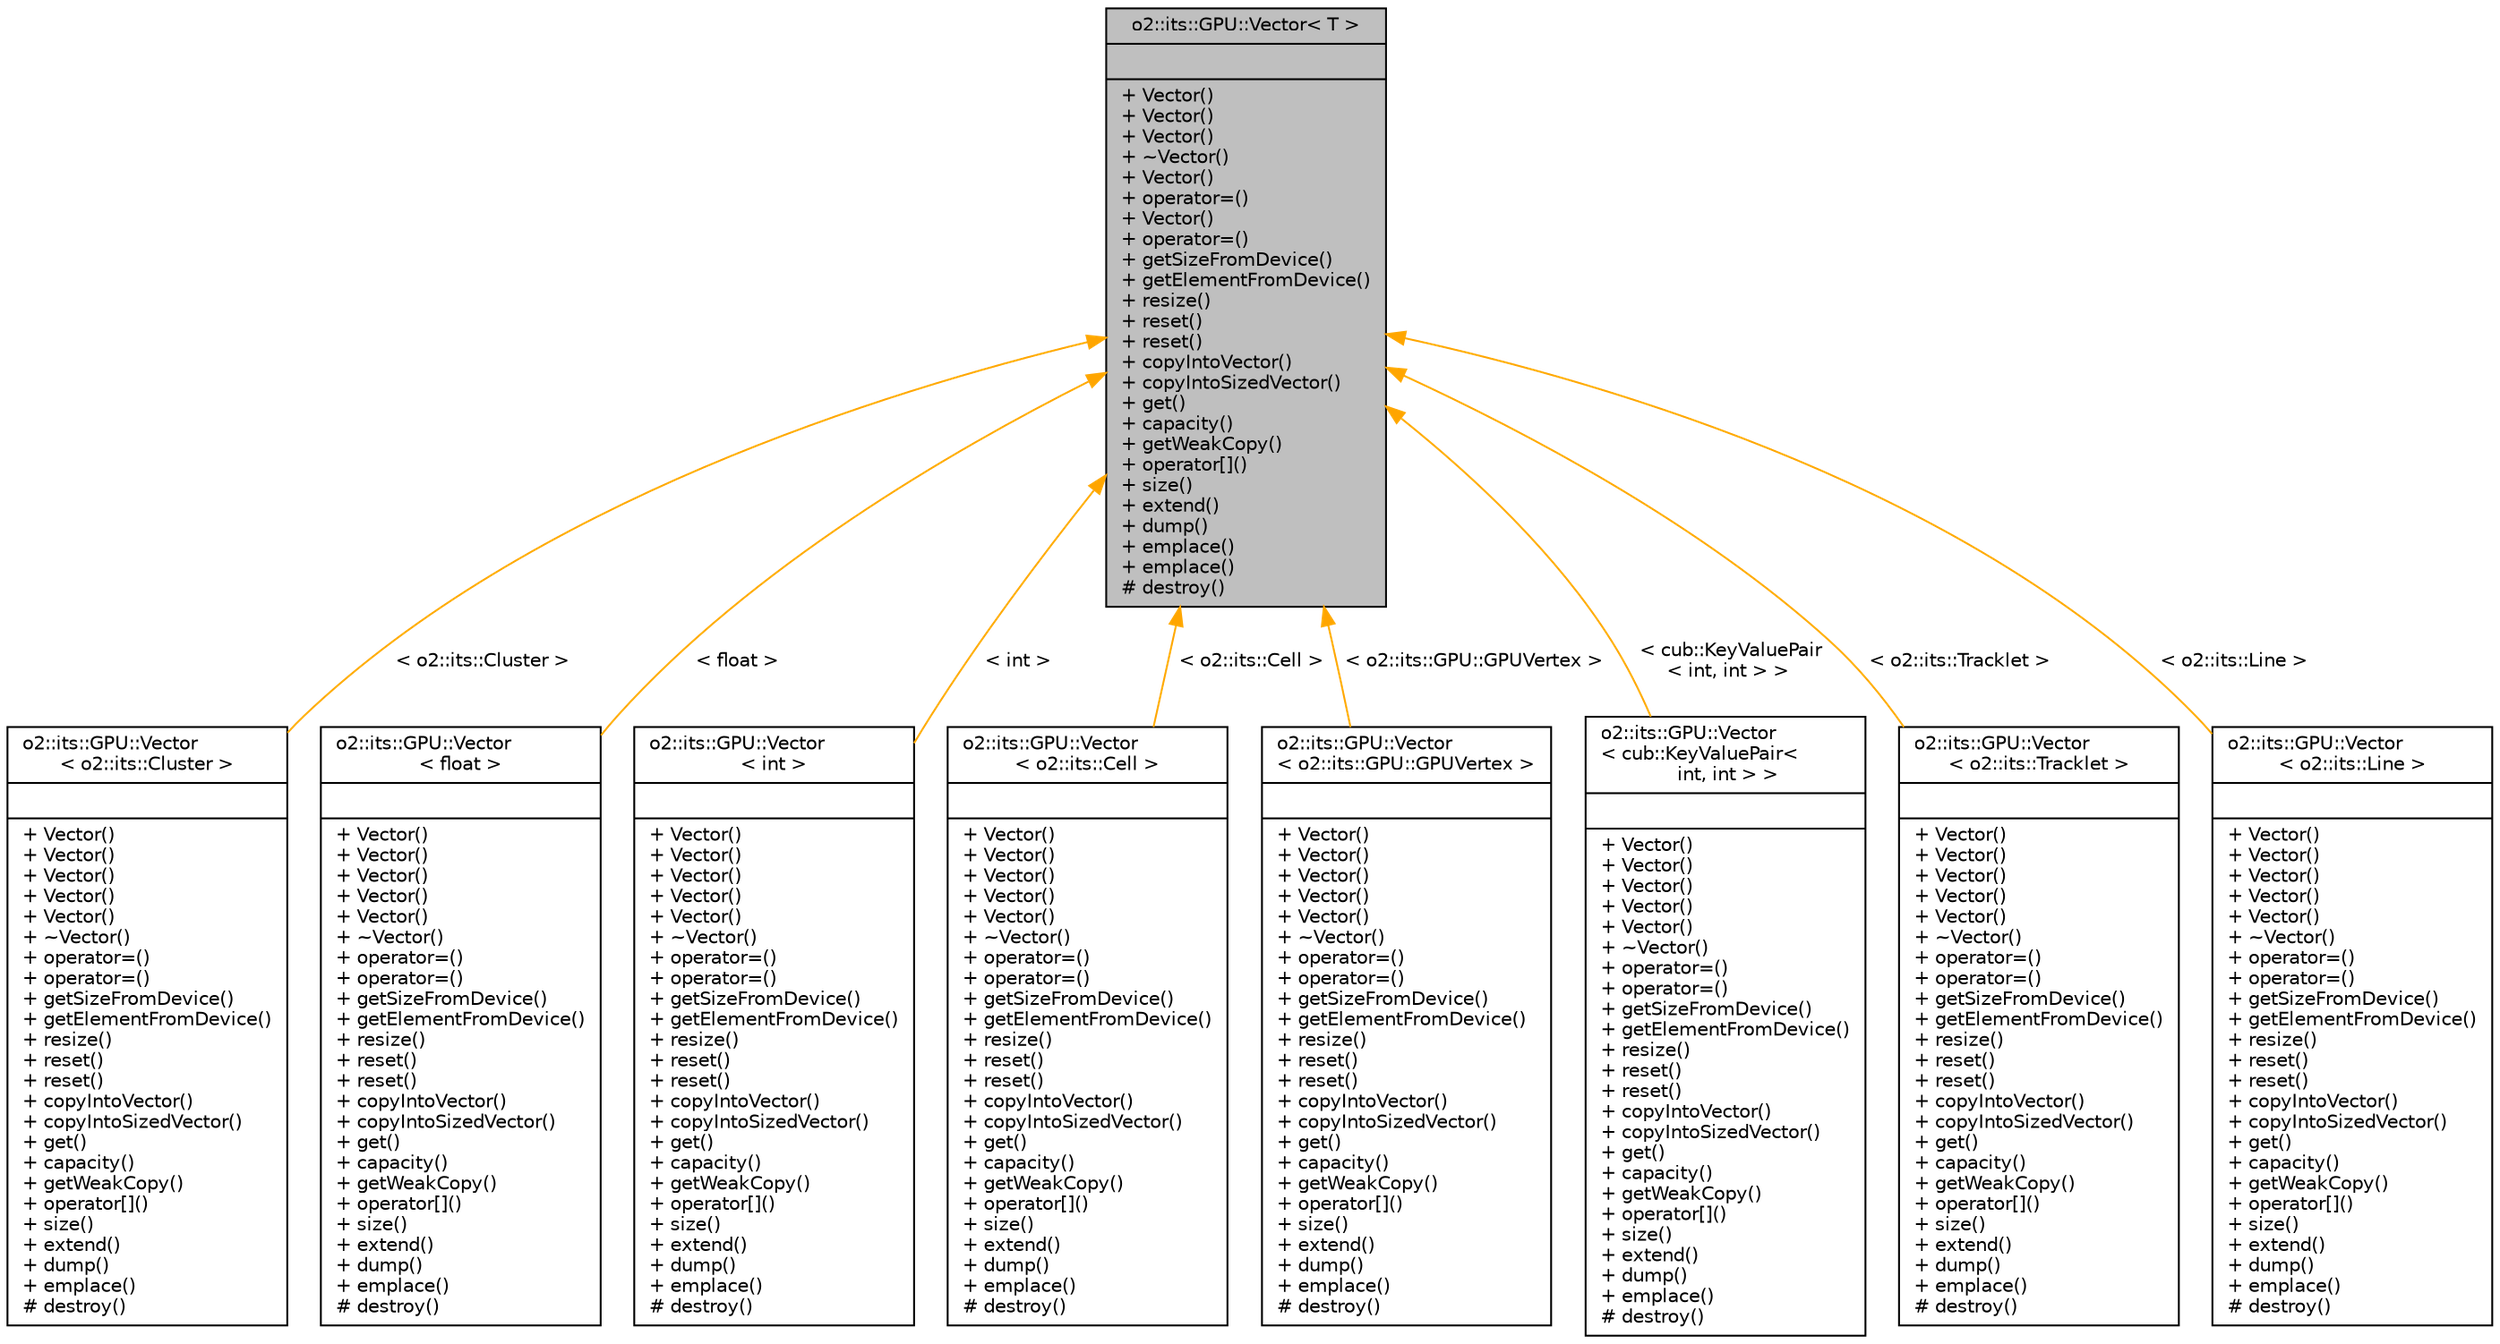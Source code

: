 digraph "o2::its::GPU::Vector&lt; T &gt;"
{
 // INTERACTIVE_SVG=YES
  bgcolor="transparent";
  edge [fontname="Helvetica",fontsize="10",labelfontname="Helvetica",labelfontsize="10"];
  node [fontname="Helvetica",fontsize="10",shape=record];
  Node1 [label="{o2::its::GPU::Vector\< T \>\n||+ Vector()\l+ Vector()\l+ Vector()\l+ ~Vector()\l+ Vector()\l+ operator=()\l+ Vector()\l+ operator=()\l+ getSizeFromDevice()\l+ getElementFromDevice()\l+ resize()\l+ reset()\l+ reset()\l+ copyIntoVector()\l+ copyIntoSizedVector()\l+ get()\l+ capacity()\l+ getWeakCopy()\l+ operator[]()\l+ size()\l+ extend()\l+ dump()\l+ emplace()\l+ emplace()\l# destroy()\l}",height=0.2,width=0.4,color="black", fillcolor="grey75", style="filled", fontcolor="black"];
  Node1 -> Node2 [dir="back",color="orange",fontsize="10",style="solid",label=" \< o2::its::Cluster \>" ,fontname="Helvetica"];
  Node2 [label="{o2::its::GPU::Vector\l\< o2::its::Cluster \>\n||+ Vector()\l+ Vector()\l+ Vector()\l+ Vector()\l+ Vector()\l+ ~Vector()\l+ operator=()\l+ operator=()\l+ getSizeFromDevice()\l+ getElementFromDevice()\l+ resize()\l+ reset()\l+ reset()\l+ copyIntoVector()\l+ copyIntoSizedVector()\l+ get()\l+ capacity()\l+ getWeakCopy()\l+ operator[]()\l+ size()\l+ extend()\l+ dump()\l+ emplace()\l# destroy()\l}",height=0.2,width=0.4,color="black",URL="$df/dd7/classo2_1_1its_1_1GPU_1_1Vector.html"];
  Node1 -> Node3 [dir="back",color="orange",fontsize="10",style="solid",label=" \< float \>" ,fontname="Helvetica"];
  Node3 [label="{o2::its::GPU::Vector\l\< float \>\n||+ Vector()\l+ Vector()\l+ Vector()\l+ Vector()\l+ Vector()\l+ ~Vector()\l+ operator=()\l+ operator=()\l+ getSizeFromDevice()\l+ getElementFromDevice()\l+ resize()\l+ reset()\l+ reset()\l+ copyIntoVector()\l+ copyIntoSizedVector()\l+ get()\l+ capacity()\l+ getWeakCopy()\l+ operator[]()\l+ size()\l+ extend()\l+ dump()\l+ emplace()\l# destroy()\l}",height=0.2,width=0.4,color="black",URL="$df/dd7/classo2_1_1its_1_1GPU_1_1Vector.html"];
  Node1 -> Node4 [dir="back",color="orange",fontsize="10",style="solid",label=" \< int \>" ,fontname="Helvetica"];
  Node4 [label="{o2::its::GPU::Vector\l\< int \>\n||+ Vector()\l+ Vector()\l+ Vector()\l+ Vector()\l+ Vector()\l+ ~Vector()\l+ operator=()\l+ operator=()\l+ getSizeFromDevice()\l+ getElementFromDevice()\l+ resize()\l+ reset()\l+ reset()\l+ copyIntoVector()\l+ copyIntoSizedVector()\l+ get()\l+ capacity()\l+ getWeakCopy()\l+ operator[]()\l+ size()\l+ extend()\l+ dump()\l+ emplace()\l# destroy()\l}",height=0.2,width=0.4,color="black",URL="$df/dd7/classo2_1_1its_1_1GPU_1_1Vector.html"];
  Node1 -> Node5 [dir="back",color="orange",fontsize="10",style="solid",label=" \< o2::its::Cell \>" ,fontname="Helvetica"];
  Node5 [label="{o2::its::GPU::Vector\l\< o2::its::Cell \>\n||+ Vector()\l+ Vector()\l+ Vector()\l+ Vector()\l+ Vector()\l+ ~Vector()\l+ operator=()\l+ operator=()\l+ getSizeFromDevice()\l+ getElementFromDevice()\l+ resize()\l+ reset()\l+ reset()\l+ copyIntoVector()\l+ copyIntoSizedVector()\l+ get()\l+ capacity()\l+ getWeakCopy()\l+ operator[]()\l+ size()\l+ extend()\l+ dump()\l+ emplace()\l# destroy()\l}",height=0.2,width=0.4,color="black",URL="$df/dd7/classo2_1_1its_1_1GPU_1_1Vector.html"];
  Node1 -> Node6 [dir="back",color="orange",fontsize="10",style="solid",label=" \< o2::its::GPU::GPUVertex \>" ,fontname="Helvetica"];
  Node6 [label="{o2::its::GPU::Vector\l\< o2::its::GPU::GPUVertex \>\n||+ Vector()\l+ Vector()\l+ Vector()\l+ Vector()\l+ Vector()\l+ ~Vector()\l+ operator=()\l+ operator=()\l+ getSizeFromDevice()\l+ getElementFromDevice()\l+ resize()\l+ reset()\l+ reset()\l+ copyIntoVector()\l+ copyIntoSizedVector()\l+ get()\l+ capacity()\l+ getWeakCopy()\l+ operator[]()\l+ size()\l+ extend()\l+ dump()\l+ emplace()\l# destroy()\l}",height=0.2,width=0.4,color="black",URL="$df/dd7/classo2_1_1its_1_1GPU_1_1Vector.html"];
  Node1 -> Node7 [dir="back",color="orange",fontsize="10",style="solid",label=" \< cub::KeyValuePair\l\< int, int \> \>" ,fontname="Helvetica"];
  Node7 [label="{o2::its::GPU::Vector\l\< cub::KeyValuePair\<\l int, int \> \>\n||+ Vector()\l+ Vector()\l+ Vector()\l+ Vector()\l+ Vector()\l+ ~Vector()\l+ operator=()\l+ operator=()\l+ getSizeFromDevice()\l+ getElementFromDevice()\l+ resize()\l+ reset()\l+ reset()\l+ copyIntoVector()\l+ copyIntoSizedVector()\l+ get()\l+ capacity()\l+ getWeakCopy()\l+ operator[]()\l+ size()\l+ extend()\l+ dump()\l+ emplace()\l# destroy()\l}",height=0.2,width=0.4,color="black",URL="$df/dd7/classo2_1_1its_1_1GPU_1_1Vector.html"];
  Node1 -> Node8 [dir="back",color="orange",fontsize="10",style="solid",label=" \< o2::its::Tracklet \>" ,fontname="Helvetica"];
  Node8 [label="{o2::its::GPU::Vector\l\< o2::its::Tracklet \>\n||+ Vector()\l+ Vector()\l+ Vector()\l+ Vector()\l+ Vector()\l+ ~Vector()\l+ operator=()\l+ operator=()\l+ getSizeFromDevice()\l+ getElementFromDevice()\l+ resize()\l+ reset()\l+ reset()\l+ copyIntoVector()\l+ copyIntoSizedVector()\l+ get()\l+ capacity()\l+ getWeakCopy()\l+ operator[]()\l+ size()\l+ extend()\l+ dump()\l+ emplace()\l# destroy()\l}",height=0.2,width=0.4,color="black",URL="$df/dd7/classo2_1_1its_1_1GPU_1_1Vector.html"];
  Node1 -> Node9 [dir="back",color="orange",fontsize="10",style="solid",label=" \< o2::its::Line \>" ,fontname="Helvetica"];
  Node9 [label="{o2::its::GPU::Vector\l\< o2::its::Line \>\n||+ Vector()\l+ Vector()\l+ Vector()\l+ Vector()\l+ Vector()\l+ ~Vector()\l+ operator=()\l+ operator=()\l+ getSizeFromDevice()\l+ getElementFromDevice()\l+ resize()\l+ reset()\l+ reset()\l+ copyIntoVector()\l+ copyIntoSizedVector()\l+ get()\l+ capacity()\l+ getWeakCopy()\l+ operator[]()\l+ size()\l+ extend()\l+ dump()\l+ emplace()\l# destroy()\l}",height=0.2,width=0.4,color="black",URL="$df/dd7/classo2_1_1its_1_1GPU_1_1Vector.html"];
}
